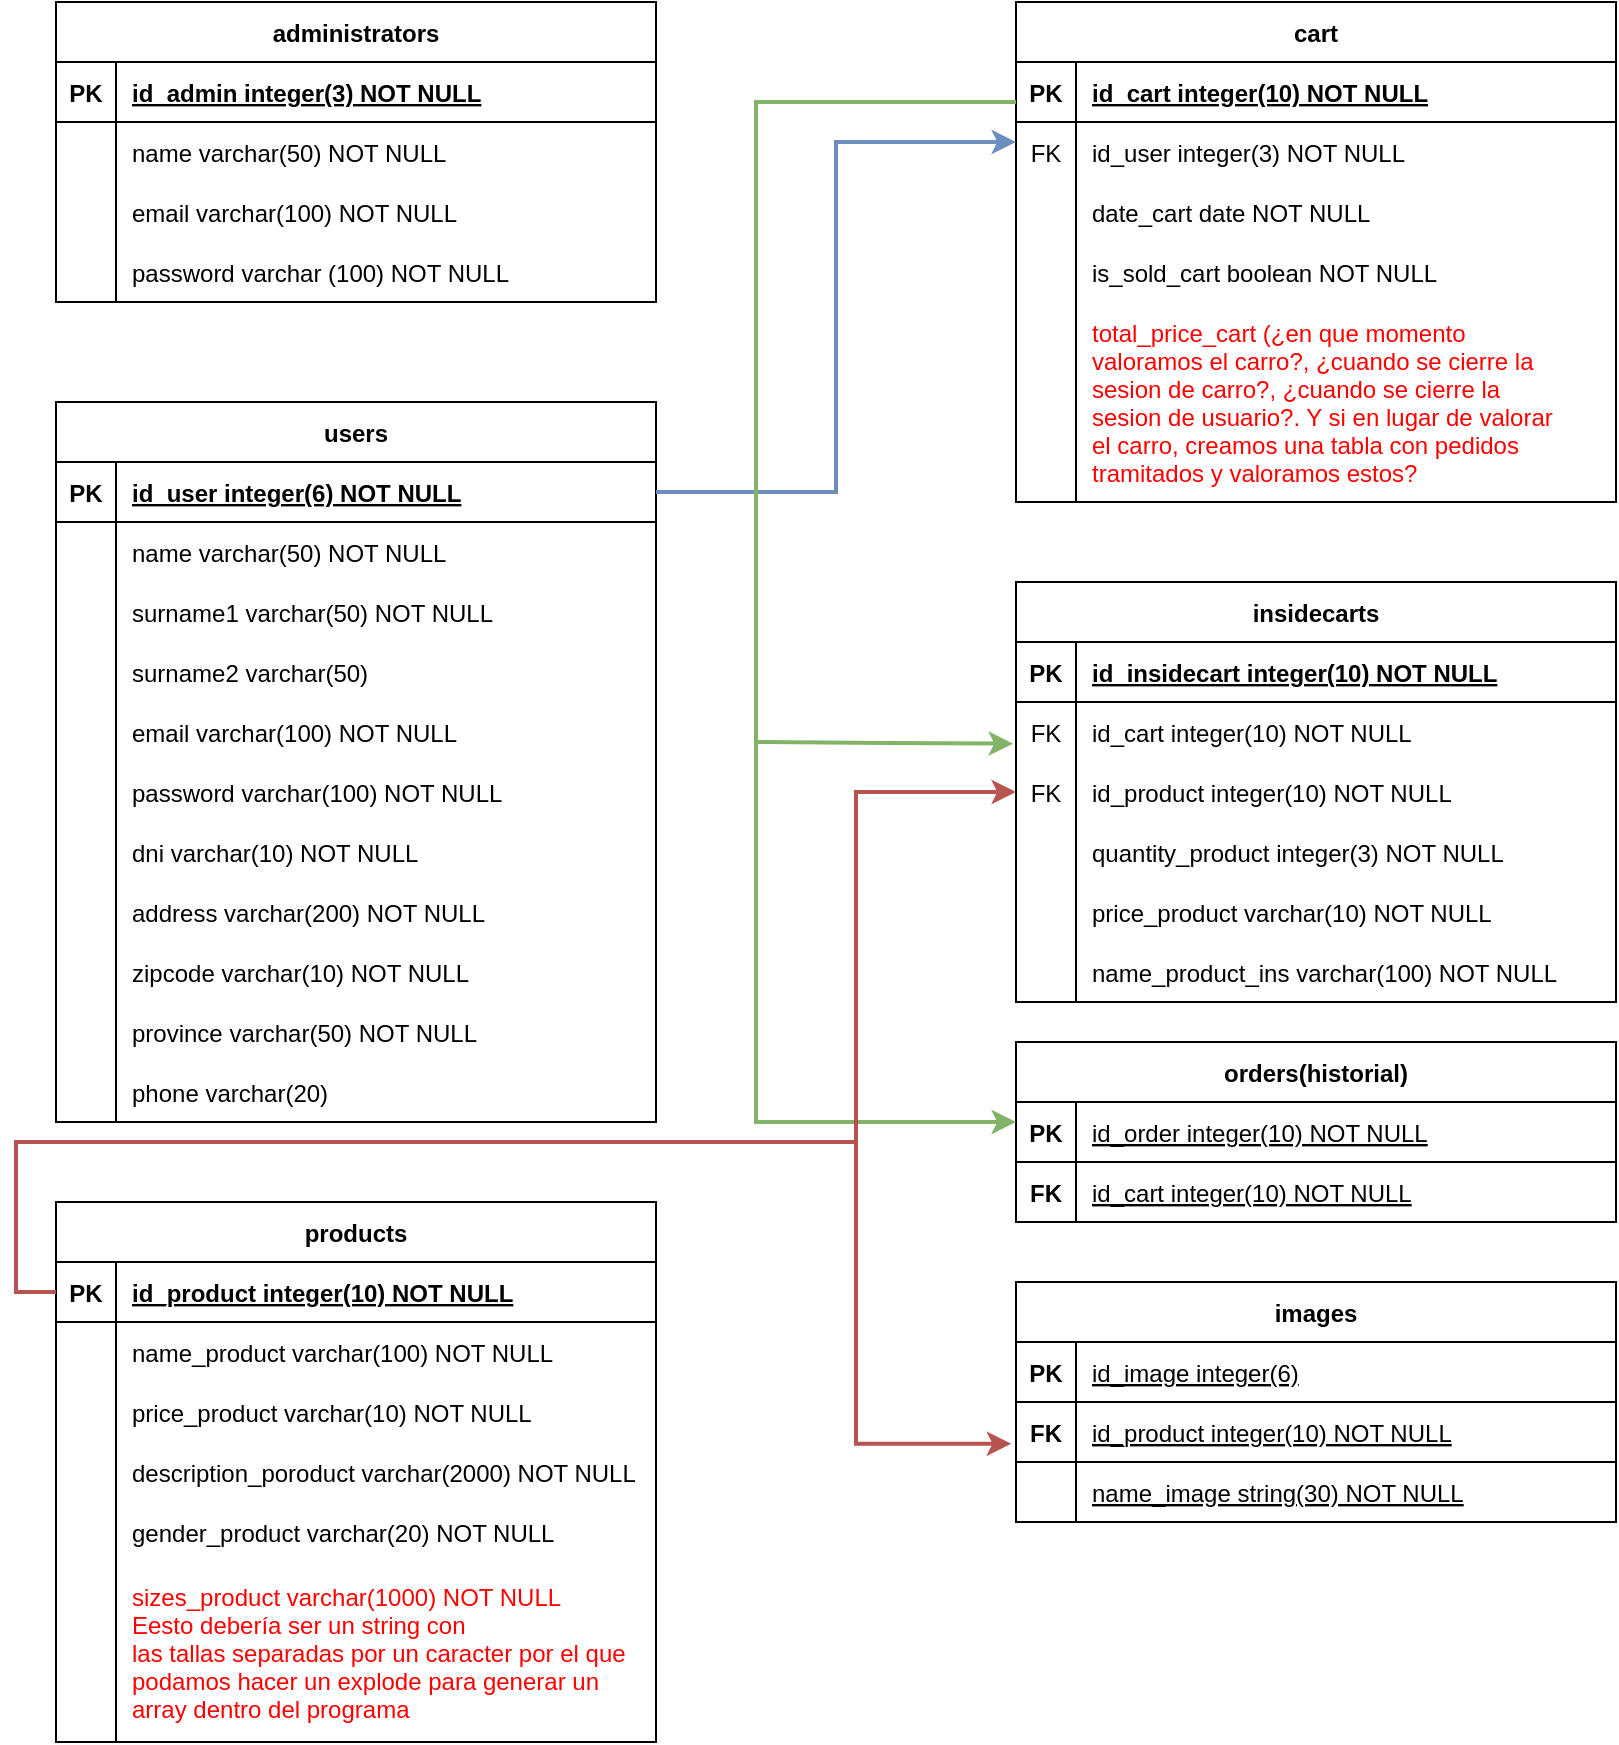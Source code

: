<mxfile version="24.7.7">
  <diagram id="R2lEEEUBdFMjLlhIrx00" name="Page-1">
    <mxGraphModel dx="989" dy="534" grid="1" gridSize="10" guides="1" tooltips="1" connect="1" arrows="1" fold="1" page="1" pageScale="1" pageWidth="850" pageHeight="1100" math="0" shadow="0" extFonts="Permanent Marker^https://fonts.googleapis.com/css?family=Permanent+Marker">
      <root>
        <mxCell id="0" />
        <mxCell id="1" parent="0" />
        <mxCell id="C-vyLk0tnHw3VtMMgP7b-2" value="cart" style="shape=table;startSize=30;container=1;collapsible=1;childLayout=tableLayout;fixedRows=1;rowLines=0;fontStyle=1;align=center;resizeLast=1;" parent="1" vertex="1">
          <mxGeometry x="520" y="40" width="300" height="250" as="geometry" />
        </mxCell>
        <mxCell id="C-vyLk0tnHw3VtMMgP7b-3" value="" style="shape=partialRectangle;collapsible=0;dropTarget=0;pointerEvents=0;fillColor=none;points=[[0,0.5],[1,0.5]];portConstraint=eastwest;top=0;left=0;right=0;bottom=1;" parent="C-vyLk0tnHw3VtMMgP7b-2" vertex="1">
          <mxGeometry y="30" width="300" height="30" as="geometry" />
        </mxCell>
        <mxCell id="C-vyLk0tnHw3VtMMgP7b-4" value="PK" style="shape=partialRectangle;overflow=hidden;connectable=0;fillColor=none;top=0;left=0;bottom=0;right=0;fontStyle=1;" parent="C-vyLk0tnHw3VtMMgP7b-3" vertex="1">
          <mxGeometry width="30" height="30" as="geometry">
            <mxRectangle width="30" height="30" as="alternateBounds" />
          </mxGeometry>
        </mxCell>
        <mxCell id="C-vyLk0tnHw3VtMMgP7b-5" value="id_cart integer(10) NOT NULL" style="shape=partialRectangle;overflow=hidden;connectable=0;fillColor=none;top=0;left=0;bottom=0;right=0;align=left;spacingLeft=6;fontStyle=5;" parent="C-vyLk0tnHw3VtMMgP7b-3" vertex="1">
          <mxGeometry x="30" width="270" height="30" as="geometry">
            <mxRectangle width="270" height="30" as="alternateBounds" />
          </mxGeometry>
        </mxCell>
        <mxCell id="C-vyLk0tnHw3VtMMgP7b-6" value="" style="shape=partialRectangle;collapsible=0;dropTarget=0;pointerEvents=0;fillColor=none;points=[[0,0.5],[1,0.5]];portConstraint=eastwest;top=0;left=0;right=0;bottom=0;" parent="C-vyLk0tnHw3VtMMgP7b-2" vertex="1">
          <mxGeometry y="60" width="300" height="30" as="geometry" />
        </mxCell>
        <mxCell id="C-vyLk0tnHw3VtMMgP7b-7" value="FK" style="shape=partialRectangle;overflow=hidden;connectable=0;fillColor=none;top=0;left=0;bottom=0;right=0;" parent="C-vyLk0tnHw3VtMMgP7b-6" vertex="1">
          <mxGeometry width="30" height="30" as="geometry">
            <mxRectangle width="30" height="30" as="alternateBounds" />
          </mxGeometry>
        </mxCell>
        <mxCell id="C-vyLk0tnHw3VtMMgP7b-8" value="id_user integer(3) NOT NULL" style="shape=partialRectangle;overflow=hidden;connectable=0;fillColor=none;top=0;left=0;bottom=0;right=0;align=left;spacingLeft=6;" parent="C-vyLk0tnHw3VtMMgP7b-6" vertex="1">
          <mxGeometry x="30" width="270" height="30" as="geometry">
            <mxRectangle width="270" height="30" as="alternateBounds" />
          </mxGeometry>
        </mxCell>
        <mxCell id="C-vyLk0tnHw3VtMMgP7b-9" value="" style="shape=partialRectangle;collapsible=0;dropTarget=0;pointerEvents=0;fillColor=none;points=[[0,0.5],[1,0.5]];portConstraint=eastwest;top=0;left=0;right=0;bottom=0;" parent="C-vyLk0tnHw3VtMMgP7b-2" vertex="1">
          <mxGeometry y="90" width="300" height="30" as="geometry" />
        </mxCell>
        <mxCell id="C-vyLk0tnHw3VtMMgP7b-10" value="" style="shape=partialRectangle;overflow=hidden;connectable=0;fillColor=none;top=0;left=0;bottom=0;right=0;" parent="C-vyLk0tnHw3VtMMgP7b-9" vertex="1">
          <mxGeometry width="30" height="30" as="geometry">
            <mxRectangle width="30" height="30" as="alternateBounds" />
          </mxGeometry>
        </mxCell>
        <mxCell id="C-vyLk0tnHw3VtMMgP7b-11" value="date_cart date NOT NULL" style="shape=partialRectangle;overflow=hidden;connectable=0;fillColor=none;top=0;left=0;bottom=0;right=0;align=left;spacingLeft=6;" parent="C-vyLk0tnHw3VtMMgP7b-9" vertex="1">
          <mxGeometry x="30" width="270" height="30" as="geometry">
            <mxRectangle width="270" height="30" as="alternateBounds" />
          </mxGeometry>
        </mxCell>
        <mxCell id="v6VAWYGZxIrazQPWYEvx-114" value="" style="shape=partialRectangle;collapsible=0;dropTarget=0;pointerEvents=0;fillColor=none;points=[[0,0.5],[1,0.5]];portConstraint=eastwest;top=0;left=0;right=0;bottom=0;" parent="C-vyLk0tnHw3VtMMgP7b-2" vertex="1">
          <mxGeometry y="120" width="300" height="30" as="geometry" />
        </mxCell>
        <mxCell id="v6VAWYGZxIrazQPWYEvx-115" value="" style="shape=partialRectangle;overflow=hidden;connectable=0;fillColor=none;top=0;left=0;bottom=0;right=0;" parent="v6VAWYGZxIrazQPWYEvx-114" vertex="1">
          <mxGeometry width="30" height="30" as="geometry">
            <mxRectangle width="30" height="30" as="alternateBounds" />
          </mxGeometry>
        </mxCell>
        <mxCell id="v6VAWYGZxIrazQPWYEvx-116" value="is_sold_cart boolean NOT NULL" style="shape=partialRectangle;overflow=hidden;connectable=0;fillColor=none;top=0;left=0;bottom=0;right=0;align=left;spacingLeft=6;" parent="v6VAWYGZxIrazQPWYEvx-114" vertex="1">
          <mxGeometry x="30" width="270" height="30" as="geometry">
            <mxRectangle width="270" height="30" as="alternateBounds" />
          </mxGeometry>
        </mxCell>
        <mxCell id="v6VAWYGZxIrazQPWYEvx-117" value="" style="shape=partialRectangle;collapsible=0;dropTarget=0;pointerEvents=0;fillColor=none;points=[[0,0.5],[1,0.5]];portConstraint=eastwest;top=0;left=0;right=0;bottom=0;" parent="C-vyLk0tnHw3VtMMgP7b-2" vertex="1">
          <mxGeometry y="150" width="300" height="100" as="geometry" />
        </mxCell>
        <mxCell id="v6VAWYGZxIrazQPWYEvx-118" value="" style="shape=partialRectangle;overflow=hidden;connectable=0;fillColor=none;top=0;left=0;bottom=0;right=0;" parent="v6VAWYGZxIrazQPWYEvx-117" vertex="1">
          <mxGeometry width="30" height="100" as="geometry">
            <mxRectangle width="30" height="100" as="alternateBounds" />
          </mxGeometry>
        </mxCell>
        <mxCell id="v6VAWYGZxIrazQPWYEvx-119" value="total_price_cart (¿en que momento &#xa;valoramos el carro?, ¿cuando se cierre la &#xa;sesion de carro?, ¿cuando se cierre la &#xa;sesion de usuario?. Y si en lugar de valorar &#xa;el carro, creamos una tabla con pedidos &#xa;tramitados y valoramos estos?" style="shape=partialRectangle;overflow=hidden;connectable=0;fillColor=none;top=0;left=0;bottom=0;right=0;align=left;spacingLeft=6;fontColor=#ff0000;fontStyle=0" parent="v6VAWYGZxIrazQPWYEvx-117" vertex="1">
          <mxGeometry x="30" width="270" height="100" as="geometry">
            <mxRectangle width="270" height="100" as="alternateBounds" />
          </mxGeometry>
        </mxCell>
        <mxCell id="C-vyLk0tnHw3VtMMgP7b-13" value="orders(historial)" style="shape=table;startSize=30;container=1;collapsible=1;childLayout=tableLayout;fixedRows=1;rowLines=0;fontStyle=1;align=center;resizeLast=1;" parent="1" vertex="1">
          <mxGeometry x="520" y="560" width="300" height="90" as="geometry" />
        </mxCell>
        <mxCell id="C-vyLk0tnHw3VtMMgP7b-14" value="" style="shape=partialRectangle;collapsible=0;dropTarget=0;pointerEvents=0;fillColor=none;points=[[0,0.5],[1,0.5]];portConstraint=eastwest;top=0;left=0;right=0;bottom=1;" parent="C-vyLk0tnHw3VtMMgP7b-13" vertex="1">
          <mxGeometry y="30" width="300" height="30" as="geometry" />
        </mxCell>
        <mxCell id="C-vyLk0tnHw3VtMMgP7b-15" value="PK" style="shape=partialRectangle;overflow=hidden;connectable=0;fillColor=none;top=0;left=0;bottom=0;right=0;fontStyle=1;" parent="C-vyLk0tnHw3VtMMgP7b-14" vertex="1">
          <mxGeometry width="30" height="30" as="geometry">
            <mxRectangle width="30" height="30" as="alternateBounds" />
          </mxGeometry>
        </mxCell>
        <mxCell id="C-vyLk0tnHw3VtMMgP7b-16" value="id_order integer(10) NOT NULL" style="shape=partialRectangle;overflow=hidden;connectable=0;fillColor=none;top=0;left=0;bottom=0;right=0;align=left;spacingLeft=6;fontStyle=4;fontColor=#000000;" parent="C-vyLk0tnHw3VtMMgP7b-14" vertex="1">
          <mxGeometry x="30" width="270" height="30" as="geometry">
            <mxRectangle width="270" height="30" as="alternateBounds" />
          </mxGeometry>
        </mxCell>
        <mxCell id="v6VAWYGZxIrazQPWYEvx-120" value="" style="shape=partialRectangle;collapsible=0;dropTarget=0;pointerEvents=0;fillColor=none;points=[[0,0.5],[1,0.5]];portConstraint=eastwest;top=0;left=0;right=0;bottom=1;" parent="C-vyLk0tnHw3VtMMgP7b-13" vertex="1">
          <mxGeometry y="60" width="300" height="30" as="geometry" />
        </mxCell>
        <mxCell id="v6VAWYGZxIrazQPWYEvx-121" value="FK" style="shape=partialRectangle;overflow=hidden;connectable=0;fillColor=none;top=0;left=0;bottom=0;right=0;fontStyle=1;" parent="v6VAWYGZxIrazQPWYEvx-120" vertex="1">
          <mxGeometry width="30" height="30" as="geometry">
            <mxRectangle width="30" height="30" as="alternateBounds" />
          </mxGeometry>
        </mxCell>
        <mxCell id="v6VAWYGZxIrazQPWYEvx-122" value="id_cart integer(10) NOT NULL" style="shape=partialRectangle;overflow=hidden;connectable=0;fillColor=none;top=0;left=0;bottom=0;right=0;align=left;spacingLeft=6;fontStyle=4;fontColor=#000000;" parent="v6VAWYGZxIrazQPWYEvx-120" vertex="1">
          <mxGeometry x="30" width="270" height="30" as="geometry">
            <mxRectangle width="270" height="30" as="alternateBounds" />
          </mxGeometry>
        </mxCell>
        <mxCell id="C-vyLk0tnHw3VtMMgP7b-23" value="administrators" style="shape=table;startSize=30;container=1;collapsible=1;childLayout=tableLayout;fixedRows=1;rowLines=0;fontStyle=1;align=center;resizeLast=1;" parent="1" vertex="1">
          <mxGeometry x="40" y="40" width="300" height="150" as="geometry" />
        </mxCell>
        <mxCell id="C-vyLk0tnHw3VtMMgP7b-24" value="" style="shape=partialRectangle;collapsible=0;dropTarget=0;pointerEvents=0;fillColor=none;points=[[0,0.5],[1,0.5]];portConstraint=eastwest;top=0;left=0;right=0;bottom=1;" parent="C-vyLk0tnHw3VtMMgP7b-23" vertex="1">
          <mxGeometry y="30" width="300" height="30" as="geometry" />
        </mxCell>
        <mxCell id="C-vyLk0tnHw3VtMMgP7b-25" value="PK" style="shape=partialRectangle;overflow=hidden;connectable=0;fillColor=none;top=0;left=0;bottom=0;right=0;fontStyle=1;" parent="C-vyLk0tnHw3VtMMgP7b-24" vertex="1">
          <mxGeometry width="30" height="30" as="geometry">
            <mxRectangle width="30" height="30" as="alternateBounds" />
          </mxGeometry>
        </mxCell>
        <mxCell id="C-vyLk0tnHw3VtMMgP7b-26" value="id_admin integer(3) NOT NULL" style="shape=partialRectangle;overflow=hidden;connectable=0;fillColor=none;top=0;left=0;bottom=0;right=0;align=left;spacingLeft=6;fontStyle=5;" parent="C-vyLk0tnHw3VtMMgP7b-24" vertex="1">
          <mxGeometry x="30" width="270" height="30" as="geometry">
            <mxRectangle width="270" height="30" as="alternateBounds" />
          </mxGeometry>
        </mxCell>
        <mxCell id="C-vyLk0tnHw3VtMMgP7b-27" value="" style="shape=partialRectangle;collapsible=0;dropTarget=0;pointerEvents=0;fillColor=none;points=[[0,0.5],[1,0.5]];portConstraint=eastwest;top=0;left=0;right=0;bottom=0;" parent="C-vyLk0tnHw3VtMMgP7b-23" vertex="1">
          <mxGeometry y="60" width="300" height="30" as="geometry" />
        </mxCell>
        <mxCell id="C-vyLk0tnHw3VtMMgP7b-28" value="" style="shape=partialRectangle;overflow=hidden;connectable=0;fillColor=none;top=0;left=0;bottom=0;right=0;" parent="C-vyLk0tnHw3VtMMgP7b-27" vertex="1">
          <mxGeometry width="30" height="30" as="geometry">
            <mxRectangle width="30" height="30" as="alternateBounds" />
          </mxGeometry>
        </mxCell>
        <mxCell id="C-vyLk0tnHw3VtMMgP7b-29" value="name varchar(50) NOT NULL" style="shape=partialRectangle;overflow=hidden;connectable=0;fillColor=none;top=0;left=0;bottom=0;right=0;align=left;spacingLeft=6;" parent="C-vyLk0tnHw3VtMMgP7b-27" vertex="1">
          <mxGeometry x="30" width="270" height="30" as="geometry">
            <mxRectangle width="270" height="30" as="alternateBounds" />
          </mxGeometry>
        </mxCell>
        <mxCell id="v6VAWYGZxIrazQPWYEvx-30" value="" style="shape=partialRectangle;collapsible=0;dropTarget=0;pointerEvents=0;fillColor=none;points=[[0,0.5],[1,0.5]];portConstraint=eastwest;top=0;left=0;right=0;bottom=0;" parent="C-vyLk0tnHw3VtMMgP7b-23" vertex="1">
          <mxGeometry y="90" width="300" height="30" as="geometry" />
        </mxCell>
        <mxCell id="v6VAWYGZxIrazQPWYEvx-31" value="" style="shape=partialRectangle;overflow=hidden;connectable=0;fillColor=none;top=0;left=0;bottom=0;right=0;" parent="v6VAWYGZxIrazQPWYEvx-30" vertex="1">
          <mxGeometry width="30" height="30" as="geometry">
            <mxRectangle width="30" height="30" as="alternateBounds" />
          </mxGeometry>
        </mxCell>
        <mxCell id="v6VAWYGZxIrazQPWYEvx-32" value="email varchar(100) NOT NULL" style="shape=partialRectangle;overflow=hidden;connectable=0;fillColor=none;top=0;left=0;bottom=0;right=0;align=left;spacingLeft=6;" parent="v6VAWYGZxIrazQPWYEvx-30" vertex="1">
          <mxGeometry x="30" width="270" height="30" as="geometry">
            <mxRectangle width="270" height="30" as="alternateBounds" />
          </mxGeometry>
        </mxCell>
        <mxCell id="v6VAWYGZxIrazQPWYEvx-33" value="" style="shape=partialRectangle;collapsible=0;dropTarget=0;pointerEvents=0;fillColor=none;points=[[0,0.5],[1,0.5]];portConstraint=eastwest;top=0;left=0;right=0;bottom=0;" parent="C-vyLk0tnHw3VtMMgP7b-23" vertex="1">
          <mxGeometry y="120" width="300" height="30" as="geometry" />
        </mxCell>
        <mxCell id="v6VAWYGZxIrazQPWYEvx-34" value="" style="shape=partialRectangle;overflow=hidden;connectable=0;fillColor=none;top=0;left=0;bottom=0;right=0;" parent="v6VAWYGZxIrazQPWYEvx-33" vertex="1">
          <mxGeometry width="30" height="30" as="geometry">
            <mxRectangle width="30" height="30" as="alternateBounds" />
          </mxGeometry>
        </mxCell>
        <mxCell id="v6VAWYGZxIrazQPWYEvx-35" value="password varchar (100) NOT NULL" style="shape=partialRectangle;overflow=hidden;connectable=0;fillColor=none;top=0;left=0;bottom=0;right=0;align=left;spacingLeft=6;" parent="v6VAWYGZxIrazQPWYEvx-33" vertex="1">
          <mxGeometry x="30" width="270" height="30" as="geometry">
            <mxRectangle width="270" height="30" as="alternateBounds" />
          </mxGeometry>
        </mxCell>
        <mxCell id="v6VAWYGZxIrazQPWYEvx-39" value="users" style="shape=table;startSize=30;container=1;collapsible=1;childLayout=tableLayout;fixedRows=1;rowLines=0;fontStyle=1;align=center;resizeLast=1;" parent="1" vertex="1">
          <mxGeometry x="40" y="240" width="300" height="360" as="geometry" />
        </mxCell>
        <mxCell id="v6VAWYGZxIrazQPWYEvx-40" value="" style="shape=partialRectangle;collapsible=0;dropTarget=0;pointerEvents=0;fillColor=none;points=[[0,0.5],[1,0.5]];portConstraint=eastwest;top=0;left=0;right=0;bottom=1;" parent="v6VAWYGZxIrazQPWYEvx-39" vertex="1">
          <mxGeometry y="30" width="300" height="30" as="geometry" />
        </mxCell>
        <mxCell id="v6VAWYGZxIrazQPWYEvx-41" value="PK" style="shape=partialRectangle;overflow=hidden;connectable=0;fillColor=none;top=0;left=0;bottom=0;right=0;fontStyle=1;" parent="v6VAWYGZxIrazQPWYEvx-40" vertex="1">
          <mxGeometry width="30" height="30" as="geometry">
            <mxRectangle width="30" height="30" as="alternateBounds" />
          </mxGeometry>
        </mxCell>
        <mxCell id="v6VAWYGZxIrazQPWYEvx-42" value="id_user integer(6) NOT NULL" style="shape=partialRectangle;overflow=hidden;connectable=0;fillColor=none;top=0;left=0;bottom=0;right=0;align=left;spacingLeft=6;fontStyle=5;" parent="v6VAWYGZxIrazQPWYEvx-40" vertex="1">
          <mxGeometry x="30" width="270" height="30" as="geometry">
            <mxRectangle width="270" height="30" as="alternateBounds" />
          </mxGeometry>
        </mxCell>
        <mxCell id="v6VAWYGZxIrazQPWYEvx-43" value="" style="shape=partialRectangle;collapsible=0;dropTarget=0;pointerEvents=0;fillColor=none;points=[[0,0.5],[1,0.5]];portConstraint=eastwest;top=0;left=0;right=0;bottom=0;" parent="v6VAWYGZxIrazQPWYEvx-39" vertex="1">
          <mxGeometry y="60" width="300" height="30" as="geometry" />
        </mxCell>
        <mxCell id="v6VAWYGZxIrazQPWYEvx-44" value="" style="shape=partialRectangle;overflow=hidden;connectable=0;fillColor=none;top=0;left=0;bottom=0;right=0;" parent="v6VAWYGZxIrazQPWYEvx-43" vertex="1">
          <mxGeometry width="30" height="30" as="geometry">
            <mxRectangle width="30" height="30" as="alternateBounds" />
          </mxGeometry>
        </mxCell>
        <mxCell id="v6VAWYGZxIrazQPWYEvx-45" value="name varchar(50) NOT NULL" style="shape=partialRectangle;overflow=hidden;connectable=0;fillColor=none;top=0;left=0;bottom=0;right=0;align=left;spacingLeft=6;" parent="v6VAWYGZxIrazQPWYEvx-43" vertex="1">
          <mxGeometry x="30" width="270" height="30" as="geometry">
            <mxRectangle width="270" height="30" as="alternateBounds" />
          </mxGeometry>
        </mxCell>
        <mxCell id="v6VAWYGZxIrazQPWYEvx-46" value="" style="shape=partialRectangle;collapsible=0;dropTarget=0;pointerEvents=0;fillColor=none;points=[[0,0.5],[1,0.5]];portConstraint=eastwest;top=0;left=0;right=0;bottom=0;" parent="v6VAWYGZxIrazQPWYEvx-39" vertex="1">
          <mxGeometry y="90" width="300" height="30" as="geometry" />
        </mxCell>
        <mxCell id="v6VAWYGZxIrazQPWYEvx-47" value="" style="shape=partialRectangle;overflow=hidden;connectable=0;fillColor=none;top=0;left=0;bottom=0;right=0;" parent="v6VAWYGZxIrazQPWYEvx-46" vertex="1">
          <mxGeometry width="30" height="30" as="geometry">
            <mxRectangle width="30" height="30" as="alternateBounds" />
          </mxGeometry>
        </mxCell>
        <mxCell id="v6VAWYGZxIrazQPWYEvx-48" value="surname1 varchar(50) NOT NULL" style="shape=partialRectangle;overflow=hidden;connectable=0;fillColor=none;top=0;left=0;bottom=0;right=0;align=left;spacingLeft=6;" parent="v6VAWYGZxIrazQPWYEvx-46" vertex="1">
          <mxGeometry x="30" width="270" height="30" as="geometry">
            <mxRectangle width="270" height="30" as="alternateBounds" />
          </mxGeometry>
        </mxCell>
        <mxCell id="v6VAWYGZxIrazQPWYEvx-49" value="" style="shape=partialRectangle;collapsible=0;dropTarget=0;pointerEvents=0;fillColor=none;points=[[0,0.5],[1,0.5]];portConstraint=eastwest;top=0;left=0;right=0;bottom=0;" parent="v6VAWYGZxIrazQPWYEvx-39" vertex="1">
          <mxGeometry y="120" width="300" height="30" as="geometry" />
        </mxCell>
        <mxCell id="v6VAWYGZxIrazQPWYEvx-50" value="" style="shape=partialRectangle;overflow=hidden;connectable=0;fillColor=none;top=0;left=0;bottom=0;right=0;" parent="v6VAWYGZxIrazQPWYEvx-49" vertex="1">
          <mxGeometry width="30" height="30" as="geometry">
            <mxRectangle width="30" height="30" as="alternateBounds" />
          </mxGeometry>
        </mxCell>
        <mxCell id="v6VAWYGZxIrazQPWYEvx-51" value="surname2 varchar(50)" style="shape=partialRectangle;overflow=hidden;connectable=0;fillColor=none;top=0;left=0;bottom=0;right=0;align=left;spacingLeft=6;" parent="v6VAWYGZxIrazQPWYEvx-49" vertex="1">
          <mxGeometry x="30" width="270" height="30" as="geometry">
            <mxRectangle width="270" height="30" as="alternateBounds" />
          </mxGeometry>
        </mxCell>
        <mxCell id="v6VAWYGZxIrazQPWYEvx-52" value="" style="shape=partialRectangle;collapsible=0;dropTarget=0;pointerEvents=0;fillColor=none;points=[[0,0.5],[1,0.5]];portConstraint=eastwest;top=0;left=0;right=0;bottom=0;" parent="v6VAWYGZxIrazQPWYEvx-39" vertex="1">
          <mxGeometry y="150" width="300" height="30" as="geometry" />
        </mxCell>
        <mxCell id="v6VAWYGZxIrazQPWYEvx-53" value="" style="shape=partialRectangle;overflow=hidden;connectable=0;fillColor=none;top=0;left=0;bottom=0;right=0;" parent="v6VAWYGZxIrazQPWYEvx-52" vertex="1">
          <mxGeometry width="30" height="30" as="geometry">
            <mxRectangle width="30" height="30" as="alternateBounds" />
          </mxGeometry>
        </mxCell>
        <mxCell id="v6VAWYGZxIrazQPWYEvx-54" value="email varchar(100) NOT NULL" style="shape=partialRectangle;overflow=hidden;connectable=0;fillColor=none;top=0;left=0;bottom=0;right=0;align=left;spacingLeft=6;" parent="v6VAWYGZxIrazQPWYEvx-52" vertex="1">
          <mxGeometry x="30" width="270" height="30" as="geometry">
            <mxRectangle width="270" height="30" as="alternateBounds" />
          </mxGeometry>
        </mxCell>
        <mxCell id="v6VAWYGZxIrazQPWYEvx-55" value="" style="shape=partialRectangle;collapsible=0;dropTarget=0;pointerEvents=0;fillColor=none;points=[[0,0.5],[1,0.5]];portConstraint=eastwest;top=0;left=0;right=0;bottom=0;" parent="v6VAWYGZxIrazQPWYEvx-39" vertex="1">
          <mxGeometry y="180" width="300" height="30" as="geometry" />
        </mxCell>
        <mxCell id="v6VAWYGZxIrazQPWYEvx-56" value="" style="shape=partialRectangle;overflow=hidden;connectable=0;fillColor=none;top=0;left=0;bottom=0;right=0;" parent="v6VAWYGZxIrazQPWYEvx-55" vertex="1">
          <mxGeometry width="30" height="30" as="geometry">
            <mxRectangle width="30" height="30" as="alternateBounds" />
          </mxGeometry>
        </mxCell>
        <mxCell id="v6VAWYGZxIrazQPWYEvx-57" value="password varchar(100) NOT NULL" style="shape=partialRectangle;overflow=hidden;connectable=0;fillColor=none;top=0;left=0;bottom=0;right=0;align=left;spacingLeft=6;" parent="v6VAWYGZxIrazQPWYEvx-55" vertex="1">
          <mxGeometry x="30" width="270" height="30" as="geometry">
            <mxRectangle width="270" height="30" as="alternateBounds" />
          </mxGeometry>
        </mxCell>
        <mxCell id="v6VAWYGZxIrazQPWYEvx-58" value="" style="shape=partialRectangle;collapsible=0;dropTarget=0;pointerEvents=0;fillColor=none;points=[[0,0.5],[1,0.5]];portConstraint=eastwest;top=0;left=0;right=0;bottom=0;" parent="v6VAWYGZxIrazQPWYEvx-39" vertex="1">
          <mxGeometry y="210" width="300" height="30" as="geometry" />
        </mxCell>
        <mxCell id="v6VAWYGZxIrazQPWYEvx-59" value="" style="shape=partialRectangle;overflow=hidden;connectable=0;fillColor=none;top=0;left=0;bottom=0;right=0;" parent="v6VAWYGZxIrazQPWYEvx-58" vertex="1">
          <mxGeometry width="30" height="30" as="geometry">
            <mxRectangle width="30" height="30" as="alternateBounds" />
          </mxGeometry>
        </mxCell>
        <mxCell id="v6VAWYGZxIrazQPWYEvx-60" value="dni varchar(10) NOT NULL" style="shape=partialRectangle;overflow=hidden;connectable=0;fillColor=none;top=0;left=0;bottom=0;right=0;align=left;spacingLeft=6;" parent="v6VAWYGZxIrazQPWYEvx-58" vertex="1">
          <mxGeometry x="30" width="270" height="30" as="geometry">
            <mxRectangle width="270" height="30" as="alternateBounds" />
          </mxGeometry>
        </mxCell>
        <mxCell id="v6VAWYGZxIrazQPWYEvx-61" value="" style="shape=partialRectangle;collapsible=0;dropTarget=0;pointerEvents=0;fillColor=none;points=[[0,0.5],[1,0.5]];portConstraint=eastwest;top=0;left=0;right=0;bottom=0;" parent="v6VAWYGZxIrazQPWYEvx-39" vertex="1">
          <mxGeometry y="240" width="300" height="30" as="geometry" />
        </mxCell>
        <mxCell id="v6VAWYGZxIrazQPWYEvx-62" value="" style="shape=partialRectangle;overflow=hidden;connectable=0;fillColor=none;top=0;left=0;bottom=0;right=0;" parent="v6VAWYGZxIrazQPWYEvx-61" vertex="1">
          <mxGeometry width="30" height="30" as="geometry">
            <mxRectangle width="30" height="30" as="alternateBounds" />
          </mxGeometry>
        </mxCell>
        <mxCell id="v6VAWYGZxIrazQPWYEvx-63" value="address varchar(200) NOT NULL" style="shape=partialRectangle;overflow=hidden;connectable=0;fillColor=none;top=0;left=0;bottom=0;right=0;align=left;spacingLeft=6;" parent="v6VAWYGZxIrazQPWYEvx-61" vertex="1">
          <mxGeometry x="30" width="270" height="30" as="geometry">
            <mxRectangle width="270" height="30" as="alternateBounds" />
          </mxGeometry>
        </mxCell>
        <mxCell id="v6VAWYGZxIrazQPWYEvx-64" value="" style="shape=partialRectangle;collapsible=0;dropTarget=0;pointerEvents=0;fillColor=none;points=[[0,0.5],[1,0.5]];portConstraint=eastwest;top=0;left=0;right=0;bottom=0;" parent="v6VAWYGZxIrazQPWYEvx-39" vertex="1">
          <mxGeometry y="270" width="300" height="30" as="geometry" />
        </mxCell>
        <mxCell id="v6VAWYGZxIrazQPWYEvx-65" value="" style="shape=partialRectangle;overflow=hidden;connectable=0;fillColor=none;top=0;left=0;bottom=0;right=0;" parent="v6VAWYGZxIrazQPWYEvx-64" vertex="1">
          <mxGeometry width="30" height="30" as="geometry">
            <mxRectangle width="30" height="30" as="alternateBounds" />
          </mxGeometry>
        </mxCell>
        <mxCell id="v6VAWYGZxIrazQPWYEvx-66" value="zipcode varchar(10) NOT NULL" style="shape=partialRectangle;overflow=hidden;connectable=0;fillColor=none;top=0;left=0;bottom=0;right=0;align=left;spacingLeft=6;" parent="v6VAWYGZxIrazQPWYEvx-64" vertex="1">
          <mxGeometry x="30" width="270" height="30" as="geometry">
            <mxRectangle width="270" height="30" as="alternateBounds" />
          </mxGeometry>
        </mxCell>
        <mxCell id="v6VAWYGZxIrazQPWYEvx-67" value="" style="shape=partialRectangle;collapsible=0;dropTarget=0;pointerEvents=0;fillColor=none;points=[[0,0.5],[1,0.5]];portConstraint=eastwest;top=0;left=0;right=0;bottom=0;" parent="v6VAWYGZxIrazQPWYEvx-39" vertex="1">
          <mxGeometry y="300" width="300" height="30" as="geometry" />
        </mxCell>
        <mxCell id="v6VAWYGZxIrazQPWYEvx-68" value="" style="shape=partialRectangle;overflow=hidden;connectable=0;fillColor=none;top=0;left=0;bottom=0;right=0;" parent="v6VAWYGZxIrazQPWYEvx-67" vertex="1">
          <mxGeometry width="30" height="30" as="geometry">
            <mxRectangle width="30" height="30" as="alternateBounds" />
          </mxGeometry>
        </mxCell>
        <mxCell id="v6VAWYGZxIrazQPWYEvx-69" value="province varchar(50) NOT NULL" style="shape=partialRectangle;overflow=hidden;connectable=0;fillColor=none;top=0;left=0;bottom=0;right=0;align=left;spacingLeft=6;" parent="v6VAWYGZxIrazQPWYEvx-67" vertex="1">
          <mxGeometry x="30" width="270" height="30" as="geometry">
            <mxRectangle width="270" height="30" as="alternateBounds" />
          </mxGeometry>
        </mxCell>
        <mxCell id="v6VAWYGZxIrazQPWYEvx-70" value="" style="shape=partialRectangle;collapsible=0;dropTarget=0;pointerEvents=0;fillColor=none;points=[[0,0.5],[1,0.5]];portConstraint=eastwest;top=0;left=0;right=0;bottom=0;" parent="v6VAWYGZxIrazQPWYEvx-39" vertex="1">
          <mxGeometry y="330" width="300" height="30" as="geometry" />
        </mxCell>
        <mxCell id="v6VAWYGZxIrazQPWYEvx-71" value="" style="shape=partialRectangle;overflow=hidden;connectable=0;fillColor=none;top=0;left=0;bottom=0;right=0;" parent="v6VAWYGZxIrazQPWYEvx-70" vertex="1">
          <mxGeometry width="30" height="30" as="geometry">
            <mxRectangle width="30" height="30" as="alternateBounds" />
          </mxGeometry>
        </mxCell>
        <mxCell id="v6VAWYGZxIrazQPWYEvx-72" value="phone varchar(20) " style="shape=partialRectangle;overflow=hidden;connectable=0;fillColor=none;top=0;left=0;bottom=0;right=0;align=left;spacingLeft=6;" parent="v6VAWYGZxIrazQPWYEvx-70" vertex="1">
          <mxGeometry x="30" width="270" height="30" as="geometry">
            <mxRectangle width="270" height="30" as="alternateBounds" />
          </mxGeometry>
        </mxCell>
        <mxCell id="v6VAWYGZxIrazQPWYEvx-73" style="edgeStyle=orthogonalEdgeStyle;rounded=0;orthogonalLoop=1;jettySize=auto;html=1;exitX=1;exitY=0.5;exitDx=0;exitDy=0;entryX=0;entryY=0.333;entryDx=0;entryDy=0;entryPerimeter=0;fillColor=#dae8fc;strokeColor=#6c8ebf;strokeWidth=2;" parent="1" source="v6VAWYGZxIrazQPWYEvx-40" target="C-vyLk0tnHw3VtMMgP7b-6" edge="1">
          <mxGeometry relative="1" as="geometry" />
        </mxCell>
        <mxCell id="v6VAWYGZxIrazQPWYEvx-74" value="products" style="shape=table;startSize=30;container=1;collapsible=1;childLayout=tableLayout;fixedRows=1;rowLines=0;fontStyle=1;align=center;resizeLast=1;" parent="1" vertex="1">
          <mxGeometry x="40" y="640" width="300" height="270" as="geometry" />
        </mxCell>
        <mxCell id="v6VAWYGZxIrazQPWYEvx-75" value="" style="shape=partialRectangle;collapsible=0;dropTarget=0;pointerEvents=0;fillColor=none;points=[[0,0.5],[1,0.5]];portConstraint=eastwest;top=0;left=0;right=0;bottom=1;" parent="v6VAWYGZxIrazQPWYEvx-74" vertex="1">
          <mxGeometry y="30" width="300" height="30" as="geometry" />
        </mxCell>
        <mxCell id="v6VAWYGZxIrazQPWYEvx-76" value="PK" style="shape=partialRectangle;overflow=hidden;connectable=0;fillColor=none;top=0;left=0;bottom=0;right=0;fontStyle=1;" parent="v6VAWYGZxIrazQPWYEvx-75" vertex="1">
          <mxGeometry width="30" height="30" as="geometry">
            <mxRectangle width="30" height="30" as="alternateBounds" />
          </mxGeometry>
        </mxCell>
        <mxCell id="v6VAWYGZxIrazQPWYEvx-77" value="id_product integer(10) NOT NULL" style="shape=partialRectangle;overflow=hidden;connectable=0;fillColor=none;top=0;left=0;bottom=0;right=0;align=left;spacingLeft=6;fontStyle=5;" parent="v6VAWYGZxIrazQPWYEvx-75" vertex="1">
          <mxGeometry x="30" width="270" height="30" as="geometry">
            <mxRectangle width="270" height="30" as="alternateBounds" />
          </mxGeometry>
        </mxCell>
        <mxCell id="v6VAWYGZxIrazQPWYEvx-78" value="" style="shape=partialRectangle;collapsible=0;dropTarget=0;pointerEvents=0;fillColor=none;points=[[0,0.5],[1,0.5]];portConstraint=eastwest;top=0;left=0;right=0;bottom=0;" parent="v6VAWYGZxIrazQPWYEvx-74" vertex="1">
          <mxGeometry y="60" width="300" height="30" as="geometry" />
        </mxCell>
        <mxCell id="v6VAWYGZxIrazQPWYEvx-79" value="" style="shape=partialRectangle;overflow=hidden;connectable=0;fillColor=none;top=0;left=0;bottom=0;right=0;" parent="v6VAWYGZxIrazQPWYEvx-78" vertex="1">
          <mxGeometry width="30" height="30" as="geometry">
            <mxRectangle width="30" height="30" as="alternateBounds" />
          </mxGeometry>
        </mxCell>
        <mxCell id="v6VAWYGZxIrazQPWYEvx-80" value="name_product varchar(100) NOT NULL" style="shape=partialRectangle;overflow=hidden;connectable=0;fillColor=none;top=0;left=0;bottom=0;right=0;align=left;spacingLeft=6;" parent="v6VAWYGZxIrazQPWYEvx-78" vertex="1">
          <mxGeometry x="30" width="270" height="30" as="geometry">
            <mxRectangle width="270" height="30" as="alternateBounds" />
          </mxGeometry>
        </mxCell>
        <mxCell id="v6VAWYGZxIrazQPWYEvx-81" value="" style="shape=partialRectangle;collapsible=0;dropTarget=0;pointerEvents=0;fillColor=none;points=[[0,0.5],[1,0.5]];portConstraint=eastwest;top=0;left=0;right=0;bottom=0;" parent="v6VAWYGZxIrazQPWYEvx-74" vertex="1">
          <mxGeometry y="90" width="300" height="30" as="geometry" />
        </mxCell>
        <mxCell id="v6VAWYGZxIrazQPWYEvx-82" value="" style="shape=partialRectangle;overflow=hidden;connectable=0;fillColor=none;top=0;left=0;bottom=0;right=0;" parent="v6VAWYGZxIrazQPWYEvx-81" vertex="1">
          <mxGeometry width="30" height="30" as="geometry">
            <mxRectangle width="30" height="30" as="alternateBounds" />
          </mxGeometry>
        </mxCell>
        <mxCell id="v6VAWYGZxIrazQPWYEvx-83" value="price_product varchar(10) NOT NULL" style="shape=partialRectangle;overflow=hidden;connectable=0;fillColor=none;top=0;left=0;bottom=0;right=0;align=left;spacingLeft=6;" parent="v6VAWYGZxIrazQPWYEvx-81" vertex="1">
          <mxGeometry x="30" width="270" height="30" as="geometry">
            <mxRectangle width="270" height="30" as="alternateBounds" />
          </mxGeometry>
        </mxCell>
        <mxCell id="v6VAWYGZxIrazQPWYEvx-84" value="" style="shape=partialRectangle;collapsible=0;dropTarget=0;pointerEvents=0;fillColor=none;points=[[0,0.5],[1,0.5]];portConstraint=eastwest;top=0;left=0;right=0;bottom=0;" parent="v6VAWYGZxIrazQPWYEvx-74" vertex="1">
          <mxGeometry y="120" width="300" height="30" as="geometry" />
        </mxCell>
        <mxCell id="v6VAWYGZxIrazQPWYEvx-85" value="" style="shape=partialRectangle;overflow=hidden;connectable=0;fillColor=none;top=0;left=0;bottom=0;right=0;" parent="v6VAWYGZxIrazQPWYEvx-84" vertex="1">
          <mxGeometry width="30" height="30" as="geometry">
            <mxRectangle width="30" height="30" as="alternateBounds" />
          </mxGeometry>
        </mxCell>
        <mxCell id="v6VAWYGZxIrazQPWYEvx-86" value="description_poroduct varchar(2000) NOT NULL" style="shape=partialRectangle;overflow=hidden;connectable=0;fillColor=none;top=0;left=0;bottom=0;right=0;align=left;spacingLeft=6;" parent="v6VAWYGZxIrazQPWYEvx-84" vertex="1">
          <mxGeometry x="30" width="270" height="30" as="geometry">
            <mxRectangle width="270" height="30" as="alternateBounds" />
          </mxGeometry>
        </mxCell>
        <mxCell id="v6VAWYGZxIrazQPWYEvx-87" value="" style="shape=partialRectangle;collapsible=0;dropTarget=0;pointerEvents=0;fillColor=none;points=[[0,0.5],[1,0.5]];portConstraint=eastwest;top=0;left=0;right=0;bottom=0;" parent="v6VAWYGZxIrazQPWYEvx-74" vertex="1">
          <mxGeometry y="150" width="300" height="30" as="geometry" />
        </mxCell>
        <mxCell id="v6VAWYGZxIrazQPWYEvx-88" value="" style="shape=partialRectangle;overflow=hidden;connectable=0;fillColor=none;top=0;left=0;bottom=0;right=0;" parent="v6VAWYGZxIrazQPWYEvx-87" vertex="1">
          <mxGeometry width="30" height="30" as="geometry">
            <mxRectangle width="30" height="30" as="alternateBounds" />
          </mxGeometry>
        </mxCell>
        <mxCell id="v6VAWYGZxIrazQPWYEvx-89" value="gender_product varchar(20) NOT NULL" style="shape=partialRectangle;overflow=hidden;connectable=0;fillColor=none;top=0;left=0;bottom=0;right=0;align=left;spacingLeft=6;" parent="v6VAWYGZxIrazQPWYEvx-87" vertex="1">
          <mxGeometry x="30" width="270" height="30" as="geometry">
            <mxRectangle width="270" height="30" as="alternateBounds" />
          </mxGeometry>
        </mxCell>
        <mxCell id="v6VAWYGZxIrazQPWYEvx-90" value="" style="shape=partialRectangle;collapsible=0;dropTarget=0;pointerEvents=0;fillColor=none;points=[[0,0.5],[1,0.5]];portConstraint=eastwest;top=0;left=0;right=0;bottom=0;" parent="v6VAWYGZxIrazQPWYEvx-74" vertex="1">
          <mxGeometry y="180" width="300" height="90" as="geometry" />
        </mxCell>
        <mxCell id="v6VAWYGZxIrazQPWYEvx-91" value="" style="shape=partialRectangle;overflow=hidden;connectable=0;fillColor=none;top=0;left=0;bottom=0;right=0;" parent="v6VAWYGZxIrazQPWYEvx-90" vertex="1">
          <mxGeometry width="30" height="90" as="geometry">
            <mxRectangle width="30" height="90" as="alternateBounds" />
          </mxGeometry>
        </mxCell>
        <mxCell id="v6VAWYGZxIrazQPWYEvx-92" value="sizes_product varchar(1000) NOT NULL&#xa;Eesto debería ser un string con&#xa;las tallas separadas por un caracter por el que &#xa;podamos hacer un explode para generar un &#xa;array dentro del programa" style="shape=partialRectangle;overflow=hidden;connectable=0;fillColor=none;top=0;left=0;bottom=0;right=0;align=left;spacingLeft=6;fontColor=#ff0000;" parent="v6VAWYGZxIrazQPWYEvx-90" vertex="1">
          <mxGeometry x="30" width="270" height="90" as="geometry">
            <mxRectangle width="270" height="90" as="alternateBounds" />
          </mxGeometry>
        </mxCell>
        <mxCell id="v6VAWYGZxIrazQPWYEvx-132" style="edgeStyle=orthogonalEdgeStyle;rounded=0;orthogonalLoop=1;jettySize=auto;html=1;exitX=0;exitY=0.5;exitDx=0;exitDy=0;fillColor=#d5e8d4;strokeColor=#82b366;entryX=0;entryY=0.667;entryDx=0;entryDy=0;entryPerimeter=0;strokeWidth=2;" parent="1" edge="1">
          <mxGeometry relative="1" as="geometry">
            <mxPoint x="520" y="89.99" as="sourcePoint" />
            <mxPoint x="520" y="600" as="targetPoint" />
            <Array as="points">
              <mxPoint x="390" y="89.99" />
              <mxPoint x="390" y="599.99" />
            </Array>
          </mxGeometry>
        </mxCell>
        <mxCell id="v6VAWYGZxIrazQPWYEvx-133" value="insidecarts" style="shape=table;startSize=30;container=1;collapsible=1;childLayout=tableLayout;fixedRows=1;rowLines=0;fontStyle=1;align=center;resizeLast=1;" parent="1" vertex="1">
          <mxGeometry x="520" y="330" width="300" height="210" as="geometry" />
        </mxCell>
        <mxCell id="v6VAWYGZxIrazQPWYEvx-134" value="" style="shape=partialRectangle;collapsible=0;dropTarget=0;pointerEvents=0;fillColor=none;points=[[0,0.5],[1,0.5]];portConstraint=eastwest;top=0;left=0;right=0;bottom=1;" parent="v6VAWYGZxIrazQPWYEvx-133" vertex="1">
          <mxGeometry y="30" width="300" height="30" as="geometry" />
        </mxCell>
        <mxCell id="v6VAWYGZxIrazQPWYEvx-135" value="PK" style="shape=partialRectangle;overflow=hidden;connectable=0;fillColor=none;top=0;left=0;bottom=0;right=0;fontStyle=1;" parent="v6VAWYGZxIrazQPWYEvx-134" vertex="1">
          <mxGeometry width="30" height="30" as="geometry">
            <mxRectangle width="30" height="30" as="alternateBounds" />
          </mxGeometry>
        </mxCell>
        <mxCell id="v6VAWYGZxIrazQPWYEvx-136" value="id_insidecart integer(10) NOT NULL" style="shape=partialRectangle;overflow=hidden;connectable=0;fillColor=none;top=0;left=0;bottom=0;right=0;align=left;spacingLeft=6;fontStyle=5;" parent="v6VAWYGZxIrazQPWYEvx-134" vertex="1">
          <mxGeometry x="30" width="270" height="30" as="geometry">
            <mxRectangle width="270" height="30" as="alternateBounds" />
          </mxGeometry>
        </mxCell>
        <mxCell id="v6VAWYGZxIrazQPWYEvx-137" value="" style="shape=partialRectangle;collapsible=0;dropTarget=0;pointerEvents=0;fillColor=none;points=[[0,0.5],[1,0.5]];portConstraint=eastwest;top=0;left=0;right=0;bottom=0;" parent="v6VAWYGZxIrazQPWYEvx-133" vertex="1">
          <mxGeometry y="60" width="300" height="30" as="geometry" />
        </mxCell>
        <mxCell id="v6VAWYGZxIrazQPWYEvx-138" value="FK" style="shape=partialRectangle;overflow=hidden;connectable=0;fillColor=none;top=0;left=0;bottom=0;right=0;" parent="v6VAWYGZxIrazQPWYEvx-137" vertex="1">
          <mxGeometry width="30" height="30" as="geometry">
            <mxRectangle width="30" height="30" as="alternateBounds" />
          </mxGeometry>
        </mxCell>
        <mxCell id="v6VAWYGZxIrazQPWYEvx-139" value="id_cart integer(10) NOT NULL" style="shape=partialRectangle;overflow=hidden;connectable=0;fillColor=none;top=0;left=0;bottom=0;right=0;align=left;spacingLeft=6;" parent="v6VAWYGZxIrazQPWYEvx-137" vertex="1">
          <mxGeometry x="30" width="270" height="30" as="geometry">
            <mxRectangle width="270" height="30" as="alternateBounds" />
          </mxGeometry>
        </mxCell>
        <mxCell id="v6VAWYGZxIrazQPWYEvx-140" value="" style="shape=partialRectangle;collapsible=0;dropTarget=0;pointerEvents=0;fillColor=none;points=[[0,0.5],[1,0.5]];portConstraint=eastwest;top=0;left=0;right=0;bottom=0;" parent="v6VAWYGZxIrazQPWYEvx-133" vertex="1">
          <mxGeometry y="90" width="300" height="30" as="geometry" />
        </mxCell>
        <mxCell id="v6VAWYGZxIrazQPWYEvx-141" value="FK" style="shape=partialRectangle;overflow=hidden;connectable=0;fillColor=none;top=0;left=0;bottom=0;right=0;" parent="v6VAWYGZxIrazQPWYEvx-140" vertex="1">
          <mxGeometry width="30" height="30" as="geometry">
            <mxRectangle width="30" height="30" as="alternateBounds" />
          </mxGeometry>
        </mxCell>
        <mxCell id="v6VAWYGZxIrazQPWYEvx-142" value="id_product integer(10) NOT NULL" style="shape=partialRectangle;overflow=hidden;connectable=0;fillColor=none;top=0;left=0;bottom=0;right=0;align=left;spacingLeft=6;" parent="v6VAWYGZxIrazQPWYEvx-140" vertex="1">
          <mxGeometry x="30" width="270" height="30" as="geometry">
            <mxRectangle width="270" height="30" as="alternateBounds" />
          </mxGeometry>
        </mxCell>
        <mxCell id="v6VAWYGZxIrazQPWYEvx-155" value="" style="shape=partialRectangle;collapsible=0;dropTarget=0;pointerEvents=0;fillColor=none;points=[[0,0.5],[1,0.5]];portConstraint=eastwest;top=0;left=0;right=0;bottom=0;" parent="v6VAWYGZxIrazQPWYEvx-133" vertex="1">
          <mxGeometry y="120" width="300" height="30" as="geometry" />
        </mxCell>
        <mxCell id="v6VAWYGZxIrazQPWYEvx-156" value="" style="shape=partialRectangle;overflow=hidden;connectable=0;fillColor=none;top=0;left=0;bottom=0;right=0;" parent="v6VAWYGZxIrazQPWYEvx-155" vertex="1">
          <mxGeometry width="30" height="30" as="geometry">
            <mxRectangle width="30" height="30" as="alternateBounds" />
          </mxGeometry>
        </mxCell>
        <mxCell id="v6VAWYGZxIrazQPWYEvx-157" value="quantity_product integer(3) NOT NULL" style="shape=partialRectangle;overflow=hidden;connectable=0;fillColor=none;top=0;left=0;bottom=0;right=0;align=left;spacingLeft=6;" parent="v6VAWYGZxIrazQPWYEvx-155" vertex="1">
          <mxGeometry x="30" width="270" height="30" as="geometry">
            <mxRectangle width="270" height="30" as="alternateBounds" />
          </mxGeometry>
        </mxCell>
        <mxCell id="I8DDjXe0Ar_WM3RuDt70-20" value="" style="shape=partialRectangle;collapsible=0;dropTarget=0;pointerEvents=0;fillColor=none;points=[[0,0.5],[1,0.5]];portConstraint=eastwest;top=0;left=0;right=0;bottom=0;" vertex="1" parent="v6VAWYGZxIrazQPWYEvx-133">
          <mxGeometry y="150" width="300" height="30" as="geometry" />
        </mxCell>
        <mxCell id="I8DDjXe0Ar_WM3RuDt70-21" value="" style="shape=partialRectangle;overflow=hidden;connectable=0;fillColor=none;top=0;left=0;bottom=0;right=0;" vertex="1" parent="I8DDjXe0Ar_WM3RuDt70-20">
          <mxGeometry width="30" height="30" as="geometry">
            <mxRectangle width="30" height="30" as="alternateBounds" />
          </mxGeometry>
        </mxCell>
        <mxCell id="I8DDjXe0Ar_WM3RuDt70-22" value="price_product varchar(10) NOT NULL" style="shape=partialRectangle;overflow=hidden;connectable=0;fillColor=none;top=0;left=0;bottom=0;right=0;align=left;spacingLeft=6;" vertex="1" parent="I8DDjXe0Ar_WM3RuDt70-20">
          <mxGeometry x="30" width="270" height="30" as="geometry">
            <mxRectangle width="270" height="30" as="alternateBounds" />
          </mxGeometry>
        </mxCell>
        <mxCell id="I8DDjXe0Ar_WM3RuDt70-23" value="" style="shape=partialRectangle;collapsible=0;dropTarget=0;pointerEvents=0;fillColor=none;points=[[0,0.5],[1,0.5]];portConstraint=eastwest;top=0;left=0;right=0;bottom=0;" vertex="1" parent="v6VAWYGZxIrazQPWYEvx-133">
          <mxGeometry y="180" width="300" height="30" as="geometry" />
        </mxCell>
        <mxCell id="I8DDjXe0Ar_WM3RuDt70-24" value="" style="shape=partialRectangle;overflow=hidden;connectable=0;fillColor=none;top=0;left=0;bottom=0;right=0;" vertex="1" parent="I8DDjXe0Ar_WM3RuDt70-23">
          <mxGeometry width="30" height="30" as="geometry">
            <mxRectangle width="30" height="30" as="alternateBounds" />
          </mxGeometry>
        </mxCell>
        <mxCell id="I8DDjXe0Ar_WM3RuDt70-25" value="name_product_ins varchar(100) NOT NULL" style="shape=partialRectangle;overflow=hidden;connectable=0;fillColor=none;top=0;left=0;bottom=0;right=0;align=left;spacingLeft=6;" vertex="1" parent="I8DDjXe0Ar_WM3RuDt70-23">
          <mxGeometry x="30" width="270" height="30" as="geometry">
            <mxRectangle width="270" height="30" as="alternateBounds" />
          </mxGeometry>
        </mxCell>
        <mxCell id="v6VAWYGZxIrazQPWYEvx-158" style="edgeStyle=orthogonalEdgeStyle;rounded=0;orthogonalLoop=1;jettySize=auto;html=1;fillColor=#d5e8d4;strokeColor=#82b366;strokeWidth=2;entryX=-0.005;entryY=0.694;entryDx=0;entryDy=0;entryPerimeter=0;" parent="1" target="v6VAWYGZxIrazQPWYEvx-137" edge="1">
          <mxGeometry relative="1" as="geometry">
            <mxPoint x="390" y="410" as="sourcePoint" />
            <mxPoint x="510" y="410" as="targetPoint" />
          </mxGeometry>
        </mxCell>
        <mxCell id="v6VAWYGZxIrazQPWYEvx-159" style="edgeStyle=orthogonalEdgeStyle;rounded=0;orthogonalLoop=1;jettySize=auto;html=1;exitX=0;exitY=0.5;exitDx=0;exitDy=0;entryX=0;entryY=0.5;entryDx=0;entryDy=0;fillColor=#f8cecc;strokeColor=#b85450;strokeWidth=2;" parent="1" source="v6VAWYGZxIrazQPWYEvx-75" target="v6VAWYGZxIrazQPWYEvx-140" edge="1">
          <mxGeometry relative="1" as="geometry">
            <Array as="points">
              <mxPoint x="20" y="685" />
              <mxPoint x="20" y="610" />
              <mxPoint x="440" y="610" />
              <mxPoint x="440" y="435" />
            </Array>
          </mxGeometry>
        </mxCell>
        <mxCell id="v6VAWYGZxIrazQPWYEvx-160" value="images" style="shape=table;startSize=30;container=1;collapsible=1;childLayout=tableLayout;fixedRows=1;rowLines=0;fontStyle=1;align=center;resizeLast=1;" parent="1" vertex="1">
          <mxGeometry x="520" y="680" width="300" height="120" as="geometry" />
        </mxCell>
        <mxCell id="v6VAWYGZxIrazQPWYEvx-161" value="" style="shape=partialRectangle;collapsible=0;dropTarget=0;pointerEvents=0;fillColor=none;points=[[0,0.5],[1,0.5]];portConstraint=eastwest;top=0;left=0;right=0;bottom=1;" parent="v6VAWYGZxIrazQPWYEvx-160" vertex="1">
          <mxGeometry y="30" width="300" height="30" as="geometry" />
        </mxCell>
        <mxCell id="v6VAWYGZxIrazQPWYEvx-162" value="PK" style="shape=partialRectangle;overflow=hidden;connectable=0;fillColor=none;top=0;left=0;bottom=0;right=0;fontStyle=1;" parent="v6VAWYGZxIrazQPWYEvx-161" vertex="1">
          <mxGeometry width="30" height="30" as="geometry">
            <mxRectangle width="30" height="30" as="alternateBounds" />
          </mxGeometry>
        </mxCell>
        <mxCell id="v6VAWYGZxIrazQPWYEvx-163" value="id_image integer(6)" style="shape=partialRectangle;overflow=hidden;connectable=0;fillColor=none;top=0;left=0;bottom=0;right=0;align=left;spacingLeft=6;fontStyle=4;fontColor=#000000;" parent="v6VAWYGZxIrazQPWYEvx-161" vertex="1">
          <mxGeometry x="30" width="270" height="30" as="geometry">
            <mxRectangle width="270" height="30" as="alternateBounds" />
          </mxGeometry>
        </mxCell>
        <mxCell id="v6VAWYGZxIrazQPWYEvx-164" value="" style="shape=partialRectangle;collapsible=0;dropTarget=0;pointerEvents=0;fillColor=none;points=[[0,0.5],[1,0.5]];portConstraint=eastwest;top=0;left=0;right=0;bottom=1;" parent="v6VAWYGZxIrazQPWYEvx-160" vertex="1">
          <mxGeometry y="60" width="300" height="30" as="geometry" />
        </mxCell>
        <mxCell id="v6VAWYGZxIrazQPWYEvx-165" value="FK" style="shape=partialRectangle;overflow=hidden;connectable=0;fillColor=none;top=0;left=0;bottom=0;right=0;fontStyle=1;" parent="v6VAWYGZxIrazQPWYEvx-164" vertex="1">
          <mxGeometry width="30" height="30" as="geometry">
            <mxRectangle width="30" height="30" as="alternateBounds" />
          </mxGeometry>
        </mxCell>
        <mxCell id="v6VAWYGZxIrazQPWYEvx-166" value="id_product integer(10) NOT NULL" style="shape=partialRectangle;overflow=hidden;connectable=0;fillColor=none;top=0;left=0;bottom=0;right=0;align=left;spacingLeft=6;fontStyle=4;fontColor=#000000;" parent="v6VAWYGZxIrazQPWYEvx-164" vertex="1">
          <mxGeometry x="30" width="270" height="30" as="geometry">
            <mxRectangle width="270" height="30" as="alternateBounds" />
          </mxGeometry>
        </mxCell>
        <mxCell id="I8DDjXe0Ar_WM3RuDt70-14" value="" style="shape=partialRectangle;collapsible=0;dropTarget=0;pointerEvents=0;fillColor=none;points=[[0,0.5],[1,0.5]];portConstraint=eastwest;top=0;left=0;right=0;bottom=1;" vertex="1" parent="v6VAWYGZxIrazQPWYEvx-160">
          <mxGeometry y="90" width="300" height="30" as="geometry" />
        </mxCell>
        <mxCell id="I8DDjXe0Ar_WM3RuDt70-15" value="" style="shape=partialRectangle;overflow=hidden;connectable=0;fillColor=none;top=0;left=0;bottom=0;right=0;fontStyle=1;" vertex="1" parent="I8DDjXe0Ar_WM3RuDt70-14">
          <mxGeometry width="30" height="30" as="geometry">
            <mxRectangle width="30" height="30" as="alternateBounds" />
          </mxGeometry>
        </mxCell>
        <mxCell id="I8DDjXe0Ar_WM3RuDt70-16" value="name_image string(30) NOT NULL" style="shape=partialRectangle;overflow=hidden;connectable=0;fillColor=none;top=0;left=0;bottom=0;right=0;align=left;spacingLeft=6;fontStyle=4;fontColor=#000000;" vertex="1" parent="I8DDjXe0Ar_WM3RuDt70-14">
          <mxGeometry x="30" width="270" height="30" as="geometry">
            <mxRectangle width="270" height="30" as="alternateBounds" />
          </mxGeometry>
        </mxCell>
        <mxCell id="v6VAWYGZxIrazQPWYEvx-170" style="edgeStyle=orthogonalEdgeStyle;rounded=0;orthogonalLoop=1;jettySize=auto;html=1;entryX=-0.008;entryY=0.695;entryDx=0;entryDy=0;entryPerimeter=0;fillColor=#f8cecc;strokeColor=#b85450;strokeWidth=2;" parent="1" target="v6VAWYGZxIrazQPWYEvx-164" edge="1">
          <mxGeometry relative="1" as="geometry">
            <mxPoint x="490" y="760" as="targetPoint" />
            <mxPoint x="440" y="610" as="sourcePoint" />
            <Array as="points">
              <mxPoint x="440" y="761" />
            </Array>
          </mxGeometry>
        </mxCell>
      </root>
    </mxGraphModel>
  </diagram>
</mxfile>
